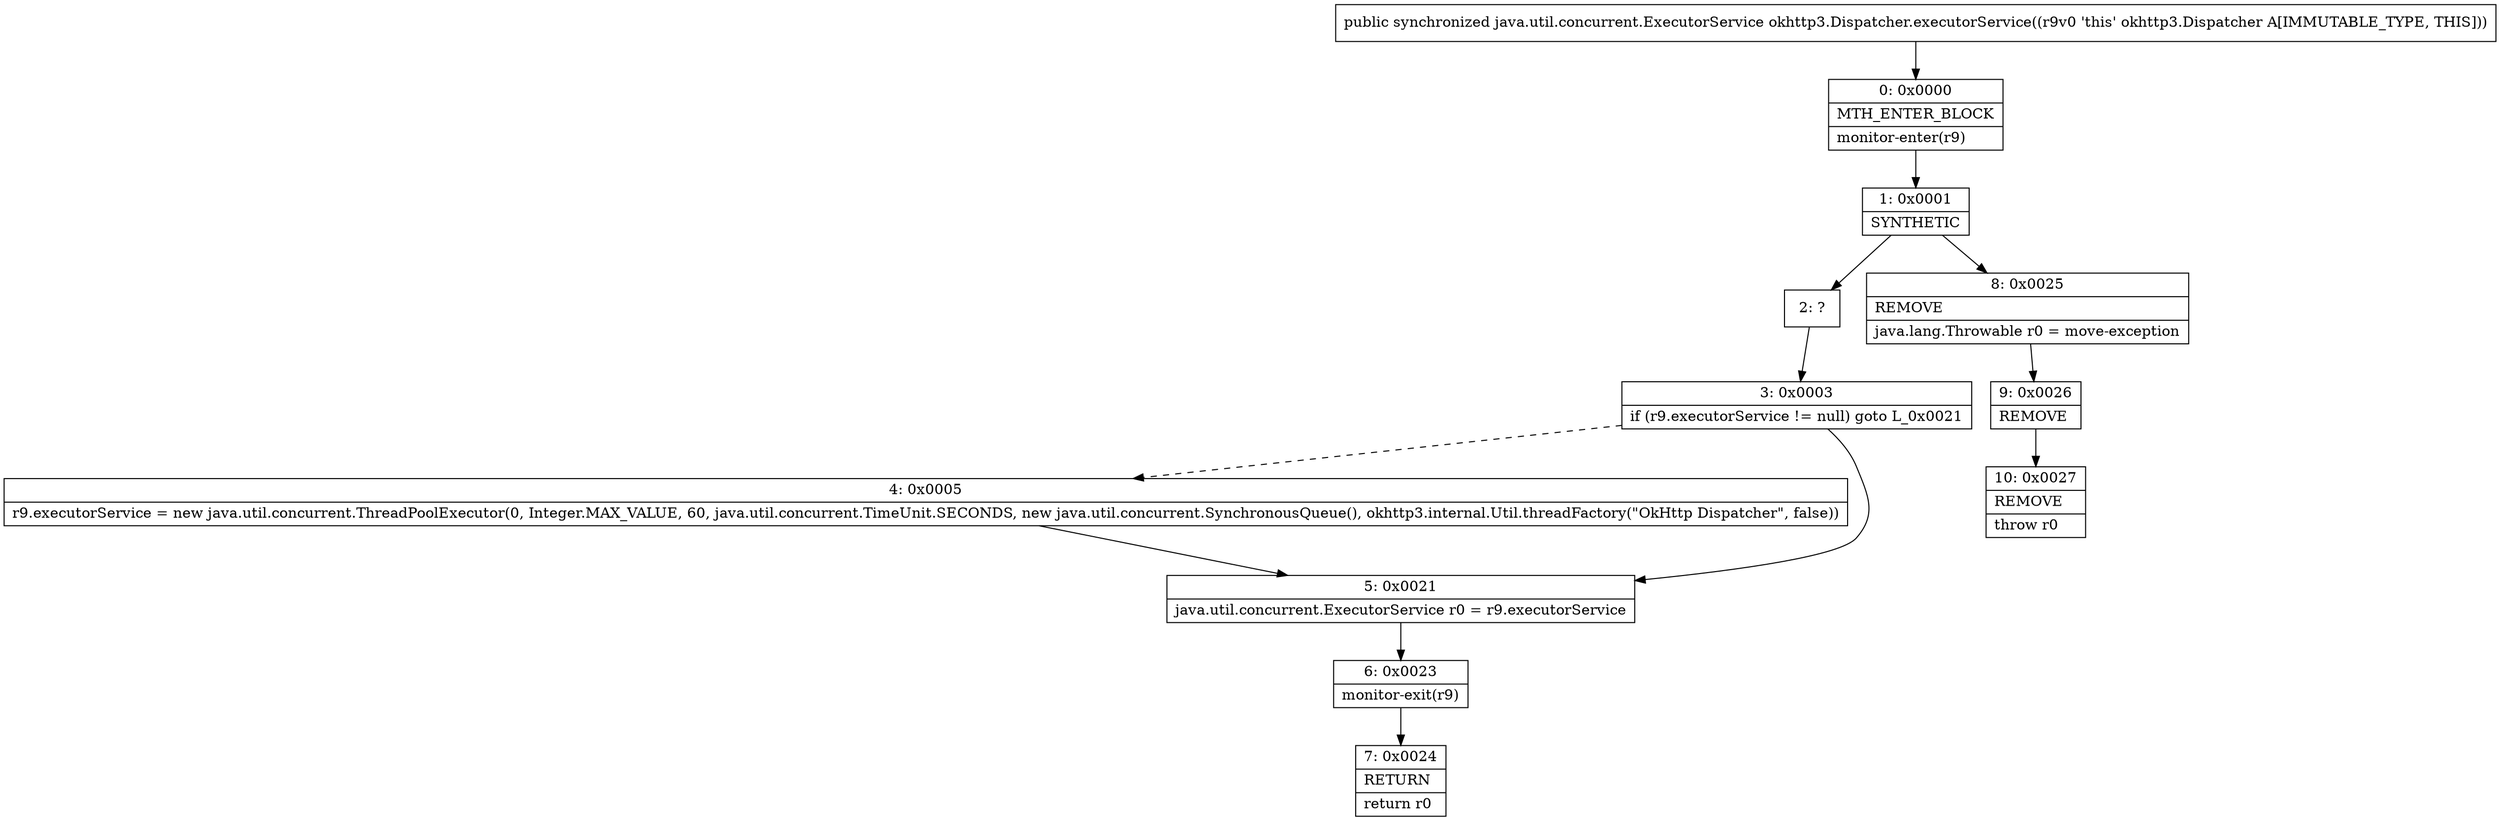 digraph "CFG forokhttp3.Dispatcher.executorService()Ljava\/util\/concurrent\/ExecutorService;" {
Node_0 [shape=record,label="{0\:\ 0x0000|MTH_ENTER_BLOCK\l|monitor\-enter(r9)\l}"];
Node_1 [shape=record,label="{1\:\ 0x0001|SYNTHETIC\l}"];
Node_2 [shape=record,label="{2\:\ ?}"];
Node_3 [shape=record,label="{3\:\ 0x0003|if (r9.executorService != null) goto L_0x0021\l}"];
Node_4 [shape=record,label="{4\:\ 0x0005|r9.executorService = new java.util.concurrent.ThreadPoolExecutor(0, Integer.MAX_VALUE, 60, java.util.concurrent.TimeUnit.SECONDS, new java.util.concurrent.SynchronousQueue(), okhttp3.internal.Util.threadFactory(\"OkHttp Dispatcher\", false))\l}"];
Node_5 [shape=record,label="{5\:\ 0x0021|java.util.concurrent.ExecutorService r0 = r9.executorService\l}"];
Node_6 [shape=record,label="{6\:\ 0x0023|monitor\-exit(r9)\l}"];
Node_7 [shape=record,label="{7\:\ 0x0024|RETURN\l|return r0\l}"];
Node_8 [shape=record,label="{8\:\ 0x0025|REMOVE\l|java.lang.Throwable r0 = move\-exception\l}"];
Node_9 [shape=record,label="{9\:\ 0x0026|REMOVE\l}"];
Node_10 [shape=record,label="{10\:\ 0x0027|REMOVE\l|throw r0\l}"];
MethodNode[shape=record,label="{public synchronized java.util.concurrent.ExecutorService okhttp3.Dispatcher.executorService((r9v0 'this' okhttp3.Dispatcher A[IMMUTABLE_TYPE, THIS])) }"];
MethodNode -> Node_0;
Node_0 -> Node_1;
Node_1 -> Node_2;
Node_1 -> Node_8;
Node_2 -> Node_3;
Node_3 -> Node_4[style=dashed];
Node_3 -> Node_5;
Node_4 -> Node_5;
Node_5 -> Node_6;
Node_6 -> Node_7;
Node_8 -> Node_9;
Node_9 -> Node_10;
}

